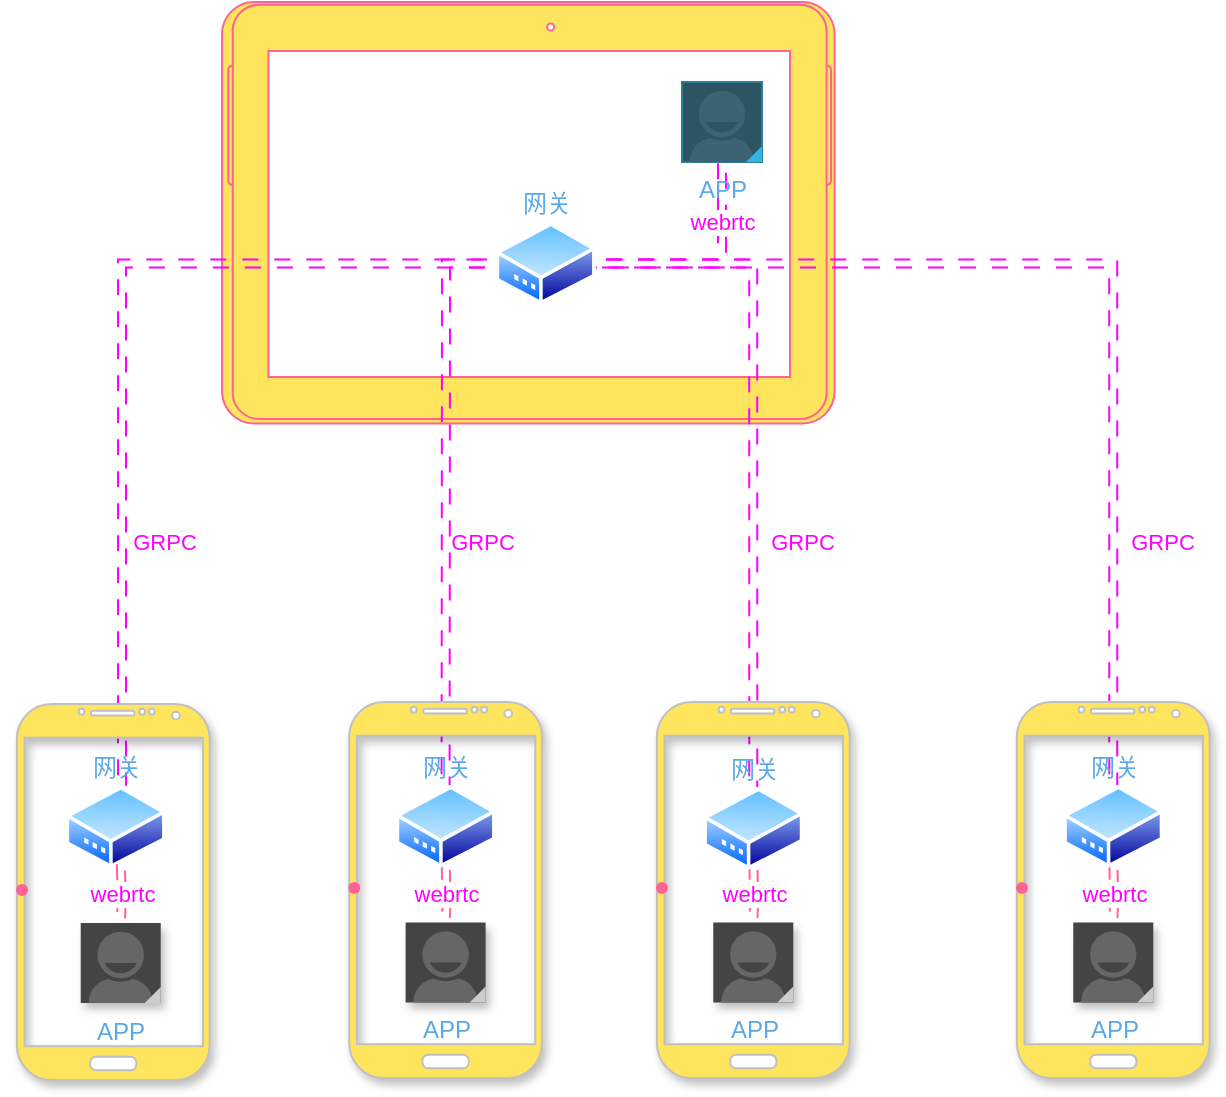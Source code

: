 <mxfile version="24.6.4" type="github">
  <diagram name="第 1 页" id="qJUk2OqxJq6HmsppOkG_">
    <mxGraphModel dx="1434" dy="746" grid="1" gridSize="10" guides="1" tooltips="1" connect="1" arrows="1" fold="1" page="1" pageScale="1" pageWidth="827" pageHeight="1169" math="0" shadow="0">
      <root>
        <mxCell id="0" />
        <mxCell id="1" parent="0" />
        <mxCell id="OXSWfIvrHuzwoe7wkz2I-1" value="" style="verticalLabelPosition=bottom;verticalAlign=top;html=1;shadow=0;dashed=0;strokeWidth=1;shape=mxgraph.android.tab2;strokeColor=#FF6392;direction=north;labelBackgroundColor=none;fillColor=#FFE45E;fontColor=#5AA9E6;" parent="1" vertex="1">
          <mxGeometry x="200" y="140" width="306.31" height="210.75" as="geometry" />
        </mxCell>
        <mxCell id="OXSWfIvrHuzwoe7wkz2I-4" value="" style="edgeStyle=orthogonalEdgeStyle;rounded=0;orthogonalLoop=1;jettySize=auto;html=1;flowAnimation=1;labelBackgroundColor=none;strokeColor=#FF00FF;fontColor=default;shape=link;" parent="1" source="OXSWfIvrHuzwoe7wkz2I-2" target="OXSWfIvrHuzwoe7wkz2I-3" edge="1">
          <mxGeometry relative="1" as="geometry" />
        </mxCell>
        <mxCell id="ZqZ6sxTz-8CIvuPvBLW2-2" value="webrtc" style="edgeLabel;html=1;align=center;verticalAlign=middle;resizable=0;points=[];fontColor=#FF00FF;" parent="OXSWfIvrHuzwoe7wkz2I-4" vertex="1" connectable="0">
          <mxGeometry x="0.687" relative="1" as="geometry">
            <mxPoint y="12" as="offset" />
          </mxGeometry>
        </mxCell>
        <mxCell id="LB2-UAuLXTBXHfpMjbBP-14" value="" style="edgeStyle=orthogonalEdgeStyle;shape=link;rounded=0;orthogonalLoop=1;jettySize=auto;html=1;flowAnimation=1;strokeColor=#FF00FF;" edge="1" parent="1" source="OXSWfIvrHuzwoe7wkz2I-2" target="LB2-UAuLXTBXHfpMjbBP-13">
          <mxGeometry relative="1" as="geometry">
            <Array as="points">
              <mxPoint x="150" y="271" />
            </Array>
          </mxGeometry>
        </mxCell>
        <mxCell id="LB2-UAuLXTBXHfpMjbBP-21" value="GRPC" style="edgeLabel;html=1;align=center;verticalAlign=middle;resizable=0;points=[];fontColor=#FF00FF;" vertex="1" connectable="0" parent="LB2-UAuLXTBXHfpMjbBP-14">
          <mxGeometry x="-0.189" y="-3" relative="1" as="geometry">
            <mxPoint x="15" y="142" as="offset" />
          </mxGeometry>
        </mxCell>
        <mxCell id="LB2-UAuLXTBXHfpMjbBP-19" value="" style="edgeStyle=orthogonalEdgeStyle;shape=link;rounded=0;orthogonalLoop=1;jettySize=auto;html=1;flowAnimation=1;strokeColor=#FF00FF;" edge="1" parent="1" source="OXSWfIvrHuzwoe7wkz2I-2" target="LB2-UAuLXTBXHfpMjbBP-18">
          <mxGeometry relative="1" as="geometry">
            <Array as="points">
              <mxPoint x="312" y="271" />
            </Array>
          </mxGeometry>
        </mxCell>
        <mxCell id="LB2-UAuLXTBXHfpMjbBP-20" value="GRPC" style="edgeLabel;html=1;align=center;verticalAlign=middle;resizable=0;points=[];fontColor=#FF00FF;" vertex="1" connectable="0" parent="LB2-UAuLXTBXHfpMjbBP-19">
          <mxGeometry x="0.513" y="1" relative="1" as="geometry">
            <mxPoint x="17" y="-52" as="offset" />
          </mxGeometry>
        </mxCell>
        <mxCell id="LB2-UAuLXTBXHfpMjbBP-39" value="GRPC" style="edgeLabel;html=1;align=center;verticalAlign=middle;resizable=0;points=[];fontColor=#FF00FF;" vertex="1" connectable="0" parent="LB2-UAuLXTBXHfpMjbBP-19">
          <mxGeometry x="0.513" y="1" relative="1" as="geometry">
            <mxPoint x="177" y="-52" as="offset" />
          </mxGeometry>
        </mxCell>
        <mxCell id="LB2-UAuLXTBXHfpMjbBP-40" value="GRPC" style="edgeLabel;html=1;align=center;verticalAlign=middle;resizable=0;points=[];fontColor=#FF00FF;" vertex="1" connectable="0" parent="LB2-UAuLXTBXHfpMjbBP-19">
          <mxGeometry x="0.513" y="1" relative="1" as="geometry">
            <mxPoint x="357" y="-52" as="offset" />
          </mxGeometry>
        </mxCell>
        <mxCell id="LB2-UAuLXTBXHfpMjbBP-35" value="" style="edgeStyle=orthogonalEdgeStyle;shape=link;rounded=0;orthogonalLoop=1;jettySize=auto;html=1;strokeColor=#FF00FF;flowAnimation=1;" edge="1" parent="1" source="OXSWfIvrHuzwoe7wkz2I-2" target="LB2-UAuLXTBXHfpMjbBP-34">
          <mxGeometry relative="1" as="geometry" />
        </mxCell>
        <mxCell id="LB2-UAuLXTBXHfpMjbBP-37" value="" style="edgeStyle=orthogonalEdgeStyle;shape=link;rounded=0;orthogonalLoop=1;jettySize=auto;html=1;flowAnimation=1;strokeColor=#FF00FF;" edge="1" parent="1" source="OXSWfIvrHuzwoe7wkz2I-2" target="LB2-UAuLXTBXHfpMjbBP-36">
          <mxGeometry relative="1" as="geometry" />
        </mxCell>
        <mxCell id="OXSWfIvrHuzwoe7wkz2I-2" value="网关" style="image;aspect=fixed;perimeter=ellipsePerimeter;html=1;align=center;shadow=0;dashed=0;spacingTop=3;image=img/lib/active_directory/modem.svg;labelBackgroundColor=none;fillColor=#FFE45E;strokeColor=#FF6392;fontColor=#5AA9E6;labelPosition=center;verticalLabelPosition=top;verticalAlign=bottom;" parent="1" vertex="1">
          <mxGeometry x="336.8" y="250" width="50" height="41.5" as="geometry" />
        </mxCell>
        <mxCell id="OXSWfIvrHuzwoe7wkz2I-3" value="APP" style="verticalLabelPosition=bottom;verticalAlign=top;html=1;shadow=0;dashed=0;strokeWidth=1;shape=mxgraph.android.contact_badge_focused;sketch=0;labelBackgroundColor=none;fillColor=#FFE45E;strokeColor=#FF6392;fontColor=#5AA9E6;" parent="1" vertex="1">
          <mxGeometry x="430" y="180" width="40" height="40" as="geometry" />
        </mxCell>
        <mxCell id="RgBnaH0uV-x38aNaTd1q-1" value="" style="verticalLabelPosition=bottom;verticalAlign=top;html=1;shadow=1;dashed=0;strokeWidth=1;shape=mxgraph.android.phone2;strokeColor=#c0c0c0;fontColor=#5AA9E6;fillColor=#FFE45E;" parent="1" vertex="1">
          <mxGeometry x="97.44" y="491" width="96.4" height="188" as="geometry" />
        </mxCell>
        <mxCell id="RgBnaH0uV-x38aNaTd1q-5" value="" style="shape=waypoint;sketch=0;size=6;pointerEvents=1;points=[];fillColor=#FFE45E;resizable=0;rotatable=0;perimeter=centerPerimeter;snapToPoint=1;verticalAlign=top;strokeColor=#FF6392;fontColor=#5AA9E6;shadow=0;dashed=0;strokeWidth=1;labelBackgroundColor=none;" parent="1" vertex="1">
          <mxGeometry x="90.005" y="574" width="20" height="20" as="geometry" />
        </mxCell>
        <mxCell id="LB2-UAuLXTBXHfpMjbBP-1" value="" style="verticalLabelPosition=bottom;verticalAlign=top;html=1;shadow=1;dashed=0;strokeWidth=1;shape=mxgraph.android.phone2;strokeColor=#c0c0c0;fontColor=#5AA9E6;fillColor=#FFE45E;" vertex="1" parent="1">
          <mxGeometry x="263.6" y="490" width="96.4" height="188" as="geometry" />
        </mxCell>
        <mxCell id="LB2-UAuLXTBXHfpMjbBP-2" value="" style="edgeStyle=orthogonalEdgeStyle;rounded=0;orthogonalLoop=1;jettySize=auto;html=1;strokeColor=#FF6392;fontColor=#5AA9E6;fillColor=#FFE45E;shape=link;flowAnimation=1;" edge="1" target="LB2-UAuLXTBXHfpMjbBP-5" parent="1">
          <mxGeometry relative="1" as="geometry">
            <mxPoint x="311.8" y="568.75" as="sourcePoint" />
          </mxGeometry>
        </mxCell>
        <mxCell id="LB2-UAuLXTBXHfpMjbBP-3" value="webrtc" style="edgeLabel;html=1;align=center;verticalAlign=middle;resizable=0;points=[];fontColor=#FF00FF;" vertex="1" connectable="0" parent="LB2-UAuLXTBXHfpMjbBP-2">
          <mxGeometry x="-0.135" relative="1" as="geometry">
            <mxPoint y="3" as="offset" />
          </mxGeometry>
        </mxCell>
        <mxCell id="LB2-UAuLXTBXHfpMjbBP-5" value="APP" style="verticalLabelPosition=bottom;verticalAlign=top;html=1;shadow=1;dashed=0;strokeWidth=1;shape=mxgraph.android.contact_badge_normal;sketch=0;strokeColor=#FF6392;fontColor=#5AA9E6;fillColor=#FFE45E;" vertex="1" parent="1">
          <mxGeometry x="291.8" y="600.25" width="40" height="40" as="geometry" />
        </mxCell>
        <mxCell id="LB2-UAuLXTBXHfpMjbBP-6" value="" style="shape=waypoint;sketch=0;size=6;pointerEvents=1;points=[];fillColor=#FFE45E;resizable=0;rotatable=0;perimeter=centerPerimeter;snapToPoint=1;verticalAlign=top;strokeColor=#FF6392;fontColor=#5AA9E6;shadow=0;dashed=0;strokeWidth=1;labelBackgroundColor=none;" vertex="1" parent="1">
          <mxGeometry x="256.165" y="573" width="20" height="20" as="geometry" />
        </mxCell>
        <mxCell id="LB2-UAuLXTBXHfpMjbBP-13" value="网关" style="image;aspect=fixed;perimeter=ellipsePerimeter;html=1;align=center;shadow=0;dashed=0;spacingTop=3;image=img/lib/active_directory/modem.svg;labelBackgroundColor=none;fillColor=#FFE45E;strokeColor=#FF6392;fontColor=#5AA9E6;labelPosition=center;verticalLabelPosition=top;verticalAlign=bottom;" vertex="1" parent="1">
          <mxGeometry x="121.8" y="531.75" width="50" height="41.5" as="geometry" />
        </mxCell>
        <mxCell id="LB2-UAuLXTBXHfpMjbBP-15" value="APP" style="verticalLabelPosition=bottom;verticalAlign=top;html=1;shadow=1;dashed=0;strokeWidth=1;shape=mxgraph.android.contact_badge_normal;sketch=0;strokeColor=#FF6392;fontColor=#5AA9E6;fillColor=#FFE45E;" vertex="1" parent="1">
          <mxGeometry x="129.36" y="600.5" width="40" height="40" as="geometry" />
        </mxCell>
        <mxCell id="LB2-UAuLXTBXHfpMjbBP-16" value="" style="edgeStyle=orthogonalEdgeStyle;rounded=0;orthogonalLoop=1;jettySize=auto;html=1;strokeColor=#FF6392;fontColor=#5AA9E6;fillColor=#FFE45E;shape=link;flowAnimation=1;" edge="1" target="LB2-UAuLXTBXHfpMjbBP-15" parent="1">
          <mxGeometry relative="1" as="geometry">
            <mxPoint x="149.36" y="569" as="sourcePoint" />
          </mxGeometry>
        </mxCell>
        <mxCell id="LB2-UAuLXTBXHfpMjbBP-17" value="webrtc" style="edgeLabel;html=1;align=center;verticalAlign=middle;resizable=0;points=[];fontColor=#FF00FF;" vertex="1" connectable="0" parent="LB2-UAuLXTBXHfpMjbBP-16">
          <mxGeometry x="-0.135" relative="1" as="geometry">
            <mxPoint y="3" as="offset" />
          </mxGeometry>
        </mxCell>
        <mxCell id="LB2-UAuLXTBXHfpMjbBP-18" value="网关" style="image;aspect=fixed;perimeter=ellipsePerimeter;html=1;align=center;shadow=0;dashed=0;spacingTop=3;image=img/lib/active_directory/modem.svg;labelBackgroundColor=none;fillColor=#FFE45E;strokeColor=#FF6392;fontColor=#5AA9E6;labelPosition=center;verticalLabelPosition=top;verticalAlign=bottom;" vertex="1" parent="1">
          <mxGeometry x="286.8" y="531.5" width="50" height="41.5" as="geometry" />
        </mxCell>
        <mxCell id="LB2-UAuLXTBXHfpMjbBP-22" value="" style="verticalLabelPosition=bottom;verticalAlign=top;html=1;shadow=1;dashed=0;strokeWidth=1;shape=mxgraph.android.phone2;strokeColor=#c0c0c0;fontColor=#5AA9E6;fillColor=#FFE45E;" vertex="1" parent="1">
          <mxGeometry x="417.44" y="490" width="96.4" height="188" as="geometry" />
        </mxCell>
        <mxCell id="LB2-UAuLXTBXHfpMjbBP-23" value="" style="edgeStyle=orthogonalEdgeStyle;rounded=0;orthogonalLoop=1;jettySize=auto;html=1;strokeColor=#FF6392;fontColor=#5AA9E6;fillColor=#FFE45E;shape=link;flowAnimation=1;" edge="1" target="LB2-UAuLXTBXHfpMjbBP-25" parent="1">
          <mxGeometry relative="1" as="geometry">
            <mxPoint x="465.64" y="568.75" as="sourcePoint" />
          </mxGeometry>
        </mxCell>
        <mxCell id="LB2-UAuLXTBXHfpMjbBP-24" value="webrtc" style="edgeLabel;html=1;align=center;verticalAlign=middle;resizable=0;points=[];fontColor=#FF00FF;" vertex="1" connectable="0" parent="LB2-UAuLXTBXHfpMjbBP-23">
          <mxGeometry x="-0.135" relative="1" as="geometry">
            <mxPoint y="3" as="offset" />
          </mxGeometry>
        </mxCell>
        <mxCell id="LB2-UAuLXTBXHfpMjbBP-25" value="APP" style="verticalLabelPosition=bottom;verticalAlign=top;html=1;shadow=1;dashed=0;strokeWidth=1;shape=mxgraph.android.contact_badge_normal;sketch=0;strokeColor=#FF6392;fontColor=#5AA9E6;fillColor=#FFE45E;" vertex="1" parent="1">
          <mxGeometry x="445.64" y="600.25" width="40" height="40" as="geometry" />
        </mxCell>
        <mxCell id="LB2-UAuLXTBXHfpMjbBP-26" value="" style="shape=waypoint;sketch=0;size=6;pointerEvents=1;points=[];fillColor=#FFE45E;resizable=0;rotatable=0;perimeter=centerPerimeter;snapToPoint=1;verticalAlign=top;strokeColor=#FF6392;fontColor=#5AA9E6;shadow=0;dashed=0;strokeWidth=1;labelBackgroundColor=none;" vertex="1" parent="1">
          <mxGeometry x="410.005" y="573" width="20" height="20" as="geometry" />
        </mxCell>
        <mxCell id="LB2-UAuLXTBXHfpMjbBP-28" value="" style="verticalLabelPosition=bottom;verticalAlign=top;html=1;shadow=1;dashed=0;strokeWidth=1;shape=mxgraph.android.phone2;strokeColor=#c0c0c0;fontColor=#5AA9E6;fillColor=#FFE45E;" vertex="1" parent="1">
          <mxGeometry x="597.43" y="490" width="96.4" height="188" as="geometry" />
        </mxCell>
        <mxCell id="LB2-UAuLXTBXHfpMjbBP-29" value="" style="edgeStyle=orthogonalEdgeStyle;rounded=0;orthogonalLoop=1;jettySize=auto;html=1;strokeColor=#FF6392;fontColor=#5AA9E6;fillColor=#FFE45E;shape=link;flowAnimation=1;" edge="1" target="LB2-UAuLXTBXHfpMjbBP-31" parent="1">
          <mxGeometry relative="1" as="geometry">
            <mxPoint x="645.63" y="568.75" as="sourcePoint" />
          </mxGeometry>
        </mxCell>
        <mxCell id="LB2-UAuLXTBXHfpMjbBP-30" value="webrtc" style="edgeLabel;html=1;align=center;verticalAlign=middle;resizable=0;points=[];fontColor=#FF00FF;" vertex="1" connectable="0" parent="LB2-UAuLXTBXHfpMjbBP-29">
          <mxGeometry x="-0.135" relative="1" as="geometry">
            <mxPoint y="3" as="offset" />
          </mxGeometry>
        </mxCell>
        <mxCell id="LB2-UAuLXTBXHfpMjbBP-31" value="APP" style="verticalLabelPosition=bottom;verticalAlign=top;html=1;shadow=1;dashed=0;strokeWidth=1;shape=mxgraph.android.contact_badge_normal;sketch=0;strokeColor=#FF6392;fontColor=#5AA9E6;fillColor=#FFE45E;" vertex="1" parent="1">
          <mxGeometry x="625.63" y="600.25" width="40" height="40" as="geometry" />
        </mxCell>
        <mxCell id="LB2-UAuLXTBXHfpMjbBP-32" value="" style="shape=waypoint;sketch=0;size=6;pointerEvents=1;points=[];fillColor=#FFE45E;resizable=0;rotatable=0;perimeter=centerPerimeter;snapToPoint=1;verticalAlign=top;strokeColor=#FF6392;fontColor=#5AA9E6;shadow=0;dashed=0;strokeWidth=1;labelBackgroundColor=none;" vertex="1" parent="1">
          <mxGeometry x="589.995" y="573" width="20" height="20" as="geometry" />
        </mxCell>
        <mxCell id="LB2-UAuLXTBXHfpMjbBP-34" value="网关" style="image;aspect=fixed;perimeter=ellipsePerimeter;html=1;align=center;shadow=0;dashed=0;spacingTop=3;image=img/lib/active_directory/modem.svg;labelBackgroundColor=none;fillColor=#FFE45E;strokeColor=#FF6392;fontColor=#5AA9E6;labelPosition=center;verticalLabelPosition=top;verticalAlign=bottom;" vertex="1" parent="1">
          <mxGeometry x="440.64" y="532.5" width="50" height="41.5" as="geometry" />
        </mxCell>
        <mxCell id="LB2-UAuLXTBXHfpMjbBP-36" value="网关" style="image;aspect=fixed;perimeter=ellipsePerimeter;html=1;align=center;shadow=0;dashed=0;spacingTop=3;image=img/lib/active_directory/modem.svg;labelBackgroundColor=none;fillColor=#FFE45E;strokeColor=#FF6392;fontColor=#5AA9E6;labelPosition=center;verticalLabelPosition=top;verticalAlign=bottom;" vertex="1" parent="1">
          <mxGeometry x="620.63" y="531.5" width="50" height="41.5" as="geometry" />
        </mxCell>
      </root>
    </mxGraphModel>
  </diagram>
</mxfile>
